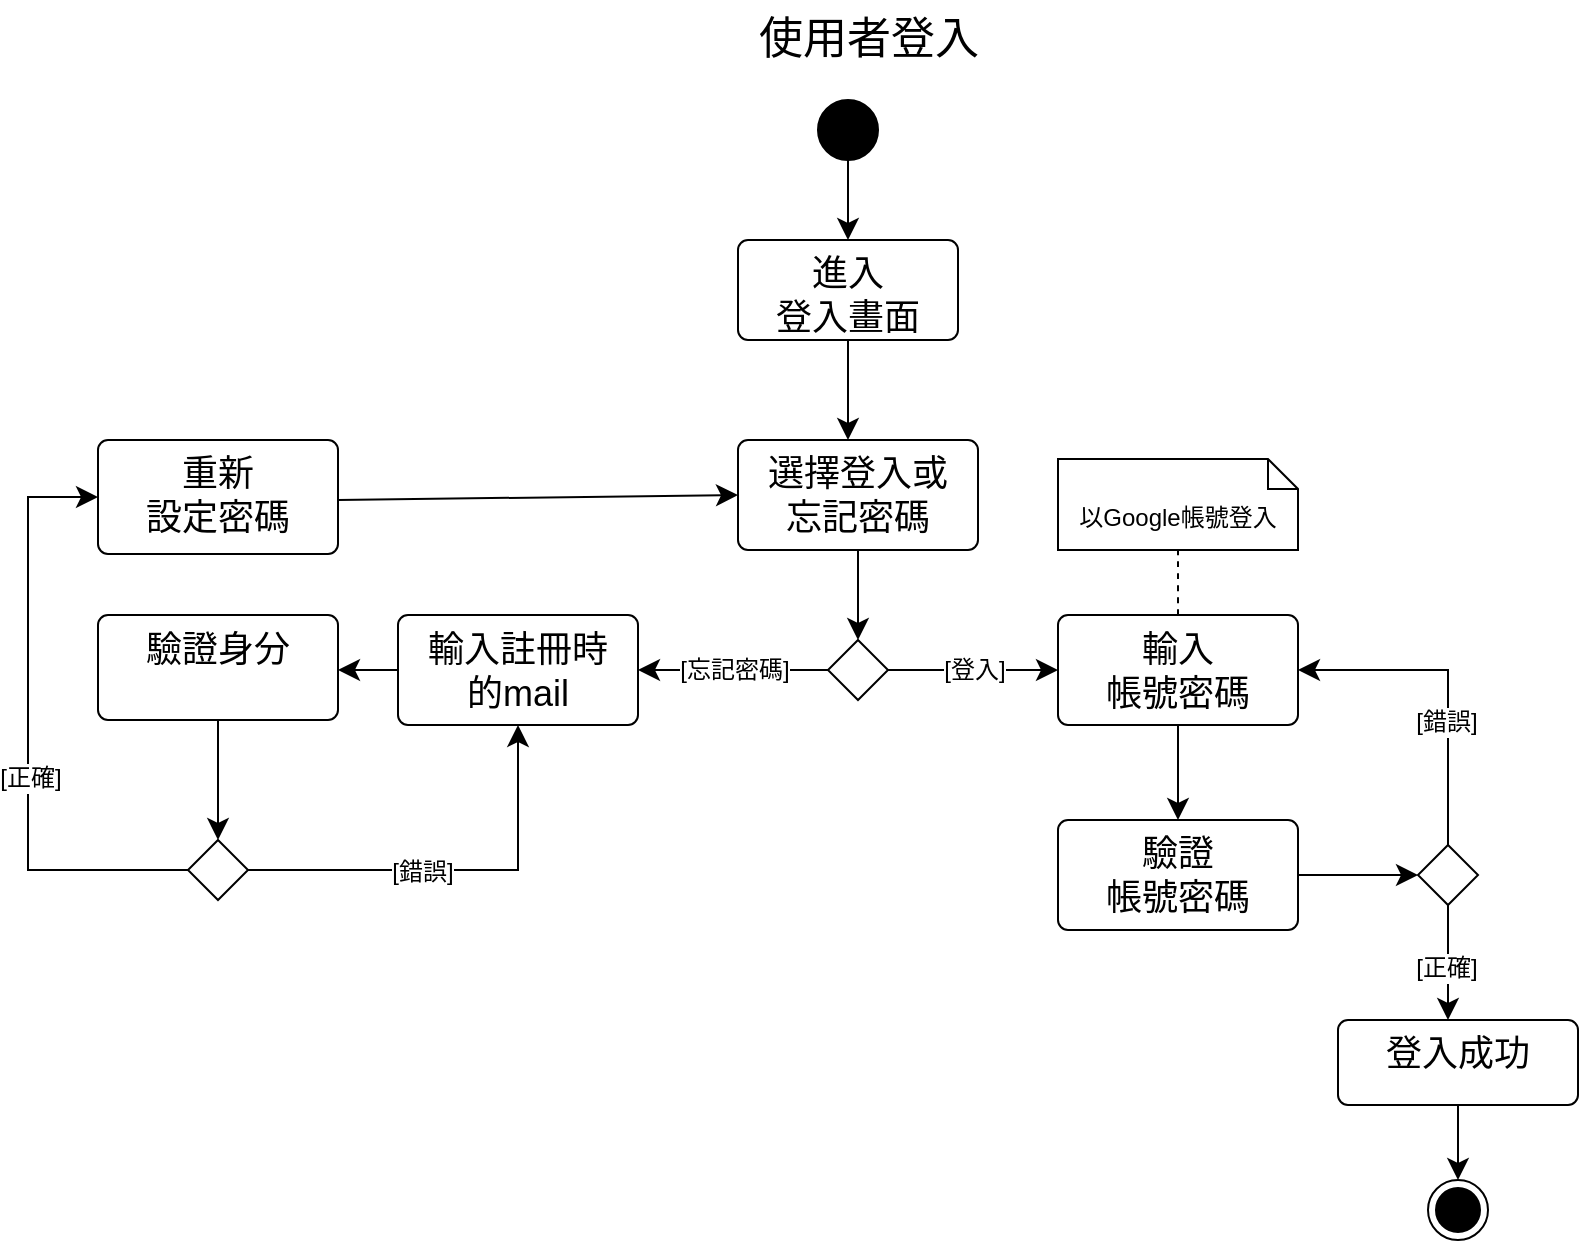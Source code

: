 <mxfile version="24.4.8" type="google" pages="4">
  <diagram name="使用者登入活動圖" id="e7e014a7-5840-1c2e-5031-d8a46d1fe8dd">
    <mxGraphModel grid="1" page="1" gridSize="10" guides="1" tooltips="1" connect="1" arrows="1" fold="1" pageScale="1" pageWidth="1169" pageHeight="826" background="none" math="0" shadow="0">
      <root>
        <mxCell id="0" />
        <mxCell id="1" parent="0" />
        <mxCell id="IUIXN9NgiWwrOQDLlHEh-55" value="" style="ellipse;fillColor=strokeColor;html=1;" vertex="1" parent="1">
          <mxGeometry x="490" y="200" width="30" height="30" as="geometry" />
        </mxCell>
        <mxCell id="IUIXN9NgiWwrOQDLlHEh-56" value="" style="endArrow=classic;html=1;rounded=0;fontSize=12;startSize=8;endSize=8;curved=1;exitX=0.5;exitY=1;exitDx=0;exitDy=0;" edge="1" parent="1" source="IUIXN9NgiWwrOQDLlHEh-55">
          <mxGeometry width="50" height="50" relative="1" as="geometry">
            <mxPoint x="530" y="590" as="sourcePoint" />
            <mxPoint x="505" y="270" as="targetPoint" />
          </mxGeometry>
        </mxCell>
        <mxCell id="IUIXN9NgiWwrOQDLlHEh-57" value="&lt;span style=&quot;font-size: 18px;&quot;&gt;進入&lt;/span&gt;&lt;div&gt;&lt;span style=&quot;font-size: 18px;&quot;&gt;登入畫面&lt;/span&gt;&lt;/div&gt;" style="html=1;align=center;verticalAlign=top;rounded=1;absoluteArcSize=1;arcSize=10;dashed=0;whiteSpace=wrap;" vertex="1" parent="1">
          <mxGeometry x="450" y="270" width="110" height="50" as="geometry" />
        </mxCell>
        <mxCell id="IUIXN9NgiWwrOQDLlHEh-59" value="" style="endArrow=classic;html=1;rounded=0;fontSize=12;startSize=8;endSize=8;curved=1;exitX=0.5;exitY=1;exitDx=0;exitDy=0;" edge="1" parent="1" source="IUIXN9NgiWwrOQDLlHEh-57">
          <mxGeometry width="50" height="50" relative="1" as="geometry">
            <mxPoint x="530" y="590" as="sourcePoint" />
            <mxPoint x="505" y="370" as="targetPoint" />
          </mxGeometry>
        </mxCell>
        <mxCell id="7dZftYyGOrt57Wp2iDv2-2" value="&lt;font style=&quot;font-size: 22px;&quot;&gt;使用者登入&lt;/font&gt;" style="text;html=1;align=center;verticalAlign=middle;resizable=0;points=[];autosize=1;strokeColor=none;fillColor=none;fontSize=16;" vertex="1" parent="1">
          <mxGeometry x="450" y="150" width="130" height="40" as="geometry" />
        </mxCell>
        <mxCell id="7dZftYyGOrt57Wp2iDv2-47" value="&lt;span style=&quot;font-size: 18px;&quot;&gt;選擇登入或&lt;/span&gt;&lt;div&gt;&lt;span style=&quot;font-size: 18px;&quot;&gt;忘記密碼&lt;/span&gt;&lt;/div&gt;" style="html=1;align=center;verticalAlign=top;rounded=1;absoluteArcSize=1;arcSize=10;dashed=0;whiteSpace=wrap;" vertex="1" parent="1">
          <mxGeometry x="450" y="370" width="120" height="55" as="geometry" />
        </mxCell>
        <mxCell id="7dZftYyGOrt57Wp2iDv2-48" value="" style="endArrow=classic;html=1;rounded=0;fontSize=12;startSize=8;endSize=8;curved=1;exitX=0.5;exitY=1;exitDx=0;exitDy=0;" edge="1" parent="1" source="7dZftYyGOrt57Wp2iDv2-47">
          <mxGeometry width="50" height="50" relative="1" as="geometry">
            <mxPoint x="740" y="475.58" as="sourcePoint" />
            <mxPoint x="510" y="470" as="targetPoint" />
          </mxGeometry>
        </mxCell>
        <mxCell id="7dZftYyGOrt57Wp2iDv2-49" value="" style="rhombus;" vertex="1" parent="1">
          <mxGeometry x="495" y="470" width="30" height="30" as="geometry" />
        </mxCell>
        <mxCell id="7dZftYyGOrt57Wp2iDv2-50" value="" style="endArrow=classic;html=1;rounded=0;fontSize=12;startSize=8;endSize=8;curved=1;exitX=0;exitY=0.5;exitDx=0;exitDy=0;entryX=1;entryY=0.5;entryDx=0;entryDy=0;" edge="1" parent="1" source="7dZftYyGOrt57Wp2iDv2-49" target="7dZftYyGOrt57Wp2iDv2-52">
          <mxGeometry relative="1" as="geometry">
            <mxPoint x="415" y="580" as="sourcePoint" />
            <mxPoint x="420" y="485" as="targetPoint" />
          </mxGeometry>
        </mxCell>
        <mxCell id="7dZftYyGOrt57Wp2iDv2-51" value="[忘記密碼]" style="edgeLabel;resizable=0;html=1;fontSize=12;;align=center;verticalAlign=middle;" connectable="0" vertex="1" parent="7dZftYyGOrt57Wp2iDv2-50">
          <mxGeometry relative="1" as="geometry" />
        </mxCell>
        <mxCell id="7dZftYyGOrt57Wp2iDv2-52" value="&lt;span style=&quot;font-size: 18px;&quot;&gt;輸入註冊時&lt;/span&gt;&lt;div&gt;&lt;span style=&quot;font-size: 18px;&quot;&gt;的mail&lt;/span&gt;&lt;/div&gt;" style="html=1;align=center;verticalAlign=top;rounded=1;absoluteArcSize=1;arcSize=10;dashed=0;whiteSpace=wrap;" vertex="1" parent="1">
          <mxGeometry x="280" y="457.5" width="120" height="55" as="geometry" />
        </mxCell>
        <mxCell id="7dZftYyGOrt57Wp2iDv2-53" value="" style="endArrow=classic;html=1;rounded=0;fontSize=12;startSize=8;endSize=8;curved=1;exitX=0;exitY=0.5;exitDx=0;exitDy=0;" edge="1" parent="1" source="7dZftYyGOrt57Wp2iDv2-52">
          <mxGeometry width="50" height="50" relative="1" as="geometry">
            <mxPoint x="290" y="590" as="sourcePoint" />
            <mxPoint x="250" y="485" as="targetPoint" />
          </mxGeometry>
        </mxCell>
        <mxCell id="7dZftYyGOrt57Wp2iDv2-54" value="&lt;span style=&quot;font-size: 18px;&quot;&gt;驗證身分&lt;/span&gt;" style="html=1;align=center;verticalAlign=top;rounded=1;absoluteArcSize=1;arcSize=10;dashed=0;whiteSpace=wrap;" vertex="1" parent="1">
          <mxGeometry x="130" y="457.5" width="120" height="52.5" as="geometry" />
        </mxCell>
        <mxCell id="7dZftYyGOrt57Wp2iDv2-55" value="" style="endArrow=classic;html=1;rounded=0;fontSize=12;startSize=8;endSize=8;curved=1;exitX=0.5;exitY=1;exitDx=0;exitDy=0;" edge="1" parent="1" source="7dZftYyGOrt57Wp2iDv2-54">
          <mxGeometry width="50" height="50" relative="1" as="geometry">
            <mxPoint x="240" y="750" as="sourcePoint" />
            <mxPoint x="190" y="570" as="targetPoint" />
          </mxGeometry>
        </mxCell>
        <mxCell id="7dZftYyGOrt57Wp2iDv2-57" value="" style="rhombus;" vertex="1" parent="1">
          <mxGeometry x="175" y="570" width="30" height="30" as="geometry" />
        </mxCell>
        <mxCell id="7dZftYyGOrt57Wp2iDv2-58" value="" style="edgeStyle=segmentEdgeStyle;endArrow=classic;html=1;curved=0;rounded=0;endSize=8;startSize=8;sourcePerimeterSpacing=0;targetPerimeterSpacing=0;fontSize=12;exitX=1;exitY=0.5;exitDx=0;exitDy=0;entryX=0.5;entryY=1;entryDx=0;entryDy=0;" edge="1" parent="1" source="7dZftYyGOrt57Wp2iDv2-57" target="7dZftYyGOrt57Wp2iDv2-52">
          <mxGeometry width="140" relative="1" as="geometry">
            <mxPoint x="745" y="260" as="sourcePoint" />
            <mxPoint x="805" y="500" as="targetPoint" />
            <Array as="points">
              <mxPoint x="340" y="585" />
            </Array>
          </mxGeometry>
        </mxCell>
        <mxCell id="7dZftYyGOrt57Wp2iDv2-59" value="[錯誤]" style="edgeLabel;html=1;align=center;verticalAlign=middle;resizable=0;points=[];fontSize=12;" connectable="0" vertex="1" parent="7dZftYyGOrt57Wp2iDv2-58">
          <mxGeometry x="-0.16" y="-1" relative="1" as="geometry">
            <mxPoint as="offset" />
          </mxGeometry>
        </mxCell>
        <mxCell id="7dZftYyGOrt57Wp2iDv2-62" value="&lt;span style=&quot;font-size: 18px;&quot;&gt;重新&lt;/span&gt;&lt;div&gt;&lt;span style=&quot;font-size: 18px;&quot;&gt;設定密碼&lt;/span&gt;&lt;/div&gt;" style="html=1;align=center;verticalAlign=top;rounded=1;absoluteArcSize=1;arcSize=10;dashed=0;whiteSpace=wrap;" vertex="1" parent="1">
          <mxGeometry x="130" y="370" width="120" height="57" as="geometry" />
        </mxCell>
        <mxCell id="lDroLdev7tO085EFxqB0-1" value="" style="edgeStyle=segmentEdgeStyle;endArrow=classic;html=1;curved=0;rounded=0;endSize=8;startSize=8;sourcePerimeterSpacing=0;targetPerimeterSpacing=0;fontSize=12;exitX=0;exitY=0.5;exitDx=0;exitDy=0;entryX=0;entryY=0.5;entryDx=0;entryDy=0;" edge="1" parent="1" source="7dZftYyGOrt57Wp2iDv2-57" target="7dZftYyGOrt57Wp2iDv2-62">
          <mxGeometry width="140" relative="1" as="geometry">
            <mxPoint x="-40" y="584.5" as="sourcePoint" />
            <mxPoint x="95" y="512.5" as="targetPoint" />
            <Array as="points">
              <mxPoint x="95" y="585" />
              <mxPoint x="95" y="399" />
            </Array>
          </mxGeometry>
        </mxCell>
        <mxCell id="lDroLdev7tO085EFxqB0-2" value="[正確]" style="edgeLabel;html=1;align=center;verticalAlign=middle;resizable=0;points=[];fontSize=12;" connectable="0" vertex="1" parent="lDroLdev7tO085EFxqB0-1">
          <mxGeometry x="-0.16" y="-1" relative="1" as="geometry">
            <mxPoint as="offset" />
          </mxGeometry>
        </mxCell>
        <mxCell id="lDroLdev7tO085EFxqB0-3" value="" style="endArrow=classic;html=1;rounded=0;fontSize=12;startSize=8;endSize=8;curved=1;entryX=0;entryY=0.5;entryDx=0;entryDy=0;" edge="1" parent="1" target="7dZftYyGOrt57Wp2iDv2-47">
          <mxGeometry width="50" height="50" relative="1" as="geometry">
            <mxPoint x="250" y="400" as="sourcePoint" />
            <mxPoint x="300" y="350" as="targetPoint" />
          </mxGeometry>
        </mxCell>
        <mxCell id="lDroLdev7tO085EFxqB0-4" value="" style="endArrow=classic;html=1;rounded=0;fontSize=12;startSize=8;endSize=8;curved=1;exitX=1;exitY=0.5;exitDx=0;exitDy=0;" edge="1" parent="1" source="7dZftYyGOrt57Wp2iDv2-49">
          <mxGeometry relative="1" as="geometry">
            <mxPoint x="685" y="540" as="sourcePoint" />
            <mxPoint x="610" y="485" as="targetPoint" />
          </mxGeometry>
        </mxCell>
        <mxCell id="lDroLdev7tO085EFxqB0-5" value="[登入]" style="edgeLabel;resizable=0;html=1;fontSize=12;;align=center;verticalAlign=middle;" connectable="0" vertex="1" parent="lDroLdev7tO085EFxqB0-4">
          <mxGeometry relative="1" as="geometry" />
        </mxCell>
        <mxCell id="lDroLdev7tO085EFxqB0-6" value="&lt;span style=&quot;font-size: 18px;&quot;&gt;輸入&lt;/span&gt;&lt;div&gt;&lt;span style=&quot;font-size: 18px;&quot;&gt;帳號密碼&lt;/span&gt;&lt;/div&gt;" style="html=1;align=center;verticalAlign=top;rounded=1;absoluteArcSize=1;arcSize=10;dashed=0;whiteSpace=wrap;" vertex="1" parent="1">
          <mxGeometry x="610" y="457.5" width="120" height="55" as="geometry" />
        </mxCell>
        <mxCell id="lDroLdev7tO085EFxqB0-7" value="" style="endArrow=classic;html=1;rounded=0;fontSize=12;startSize=8;endSize=8;curved=1;exitX=0.5;exitY=1;exitDx=0;exitDy=0;" edge="1" parent="1" source="lDroLdev7tO085EFxqB0-6">
          <mxGeometry width="50" height="50" relative="1" as="geometry">
            <mxPoint x="535" y="580" as="sourcePoint" />
            <mxPoint x="670" y="560" as="targetPoint" />
          </mxGeometry>
        </mxCell>
        <mxCell id="lDroLdev7tO085EFxqB0-8" value="&lt;span style=&quot;font-size: 18px;&quot;&gt;驗證&lt;/span&gt;&lt;div&gt;&lt;span style=&quot;font-size: 18px;&quot;&gt;帳號密碼&lt;/span&gt;&lt;/div&gt;" style="html=1;align=center;verticalAlign=top;rounded=1;absoluteArcSize=1;arcSize=10;dashed=0;whiteSpace=wrap;" vertex="1" parent="1">
          <mxGeometry x="610" y="560" width="120" height="55" as="geometry" />
        </mxCell>
        <mxCell id="lDroLdev7tO085EFxqB0-9" value="" style="endArrow=classic;html=1;rounded=0;fontSize=12;startSize=8;endSize=8;curved=1;exitX=1;exitY=0.5;exitDx=0;exitDy=0;entryX=0;entryY=0.5;entryDx=0;entryDy=0;" edge="1" parent="1" source="lDroLdev7tO085EFxqB0-8" target="lDroLdev7tO085EFxqB0-10">
          <mxGeometry width="50" height="50" relative="1" as="geometry">
            <mxPoint x="730" y="640" as="sourcePoint" />
            <mxPoint x="670" y="660" as="targetPoint" />
          </mxGeometry>
        </mxCell>
        <mxCell id="lDroLdev7tO085EFxqB0-10" value="" style="rhombus;" vertex="1" parent="1">
          <mxGeometry x="790" y="572.5" width="30" height="30" as="geometry" />
        </mxCell>
        <mxCell id="lDroLdev7tO085EFxqB0-11" value="" style="endArrow=classic;html=1;rounded=0;fontSize=12;startSize=8;endSize=8;curved=1;exitX=0.5;exitY=1;exitDx=0;exitDy=0;" edge="1" parent="1" source="lDroLdev7tO085EFxqB0-10">
          <mxGeometry width="50" height="50" relative="1" as="geometry">
            <mxPoint x="730" y="710" as="sourcePoint" />
            <mxPoint x="805" y="660" as="targetPoint" />
          </mxGeometry>
        </mxCell>
        <mxCell id="lDroLdev7tO085EFxqB0-12" value="[正確]" style="edgeLabel;html=1;align=center;verticalAlign=middle;resizable=0;points=[];fontSize=12;" connectable="0" vertex="1" parent="lDroLdev7tO085EFxqB0-11">
          <mxGeometry x="0.078" y="-1" relative="1" as="geometry">
            <mxPoint as="offset" />
          </mxGeometry>
        </mxCell>
        <mxCell id="lDroLdev7tO085EFxqB0-13" value="&lt;span style=&quot;font-size: 18px;&quot;&gt;登入成功&lt;/span&gt;" style="html=1;align=center;verticalAlign=top;rounded=1;absoluteArcSize=1;arcSize=10;dashed=0;whiteSpace=wrap;" vertex="1" parent="1">
          <mxGeometry x="750" y="660" width="120" height="42.5" as="geometry" />
        </mxCell>
        <mxCell id="lDroLdev7tO085EFxqB0-14" value="" style="endArrow=classic;html=1;rounded=0;fontSize=12;startSize=8;endSize=8;curved=1;exitX=0.5;exitY=1;exitDx=0;exitDy=0;" edge="1" parent="1" source="lDroLdev7tO085EFxqB0-13">
          <mxGeometry width="50" height="50" relative="1" as="geometry">
            <mxPoint x="690" y="680" as="sourcePoint" />
            <mxPoint x="810" y="740" as="targetPoint" />
          </mxGeometry>
        </mxCell>
        <mxCell id="lDroLdev7tO085EFxqB0-15" value="" style="ellipse;html=1;shape=endState;fillColor=strokeColor;" vertex="1" parent="1">
          <mxGeometry x="795" y="740" width="30" height="30" as="geometry" />
        </mxCell>
        <mxCell id="lDroLdev7tO085EFxqB0-19" value="" style="edgeStyle=segmentEdgeStyle;endArrow=classic;html=1;curved=0;rounded=0;endSize=8;startSize=8;sourcePerimeterSpacing=0;targetPerimeterSpacing=0;fontSize=12;exitX=0.5;exitY=0;exitDx=0;exitDy=0;entryX=1;entryY=0.5;entryDx=0;entryDy=0;" edge="1" parent="1" source="lDroLdev7tO085EFxqB0-10" target="lDroLdev7tO085EFxqB0-6">
          <mxGeometry width="140" relative="1" as="geometry">
            <mxPoint x="810" y="530" as="sourcePoint" />
            <mxPoint x="950" y="590" as="targetPoint" />
            <Array as="points">
              <mxPoint x="805" y="485" />
            </Array>
          </mxGeometry>
        </mxCell>
        <mxCell id="lDroLdev7tO085EFxqB0-20" value="[錯誤]" style="edgeLabel;html=1;align=center;verticalAlign=middle;resizable=0;points=[];fontSize=12;" connectable="0" vertex="1" parent="lDroLdev7tO085EFxqB0-19">
          <mxGeometry x="-0.245" y="1" relative="1" as="geometry">
            <mxPoint as="offset" />
          </mxGeometry>
        </mxCell>
        <mxCell id="7tyC4IZNjm4oJ5kgcfkj-1" value="&lt;div&gt;以Google帳號登入&lt;/div&gt;" style="shape=note2;boundedLbl=1;whiteSpace=wrap;html=1;size=15;verticalAlign=top;align=center;" vertex="1" parent="1">
          <mxGeometry x="610" y="379.5" width="120" height="45.5" as="geometry" />
        </mxCell>
        <mxCell id="7tyC4IZNjm4oJ5kgcfkj-2" value="" style="endArrow=none;dashed=1;html=1;rounded=0;fontSize=12;startSize=8;endSize=8;curved=1;entryX=0.5;entryY=1;entryDx=0;entryDy=0;entryPerimeter=0;" edge="1" parent="1" target="7tyC4IZNjm4oJ5kgcfkj-1">
          <mxGeometry width="50" height="50" relative="1" as="geometry">
            <mxPoint x="670" y="457.5" as="sourcePoint" />
            <mxPoint x="720" y="407.5" as="targetPoint" />
          </mxGeometry>
        </mxCell>
      </root>
    </mxGraphModel>
  </diagram>
  <diagram name="使用者註冊活動圖" id="xk3s4cjPioBTT8p6njSb">
    <mxGraphModel grid="1" page="1" gridSize="10" guides="1" tooltips="1" connect="1" arrows="1" fold="1" pageScale="1" pageWidth="1169" pageHeight="826" background="none" math="0" shadow="0">
      <root>
        <mxCell id="yRLAEtPfdezK3DC8_HjQ-0" />
        <mxCell id="yRLAEtPfdezK3DC8_HjQ-1" parent="yRLAEtPfdezK3DC8_HjQ-0" />
        <mxCell id="yRLAEtPfdezK3DC8_HjQ-2" value="" style="ellipse;fillColor=strokeColor;html=1;" vertex="1" parent="yRLAEtPfdezK3DC8_HjQ-1">
          <mxGeometry x="490" y="200" width="30" height="30" as="geometry" />
        </mxCell>
        <mxCell id="yRLAEtPfdezK3DC8_HjQ-3" value="" style="endArrow=classic;html=1;rounded=0;fontSize=12;startSize=8;endSize=8;curved=1;exitX=0.5;exitY=1;exitDx=0;exitDy=0;" edge="1" parent="yRLAEtPfdezK3DC8_HjQ-1" source="yRLAEtPfdezK3DC8_HjQ-2">
          <mxGeometry width="50" height="50" relative="1" as="geometry">
            <mxPoint x="530" y="590" as="sourcePoint" />
            <mxPoint x="505" y="270" as="targetPoint" />
          </mxGeometry>
        </mxCell>
        <mxCell id="yRLAEtPfdezK3DC8_HjQ-4" value="&lt;span style=&quot;font-size: 18px;&quot;&gt;進入&lt;/span&gt;&lt;div&gt;&lt;span style=&quot;font-size: 18px;&quot;&gt;註冊畫面&lt;/span&gt;&lt;/div&gt;" style="html=1;align=center;verticalAlign=top;rounded=1;absoluteArcSize=1;arcSize=10;dashed=0;whiteSpace=wrap;" vertex="1" parent="yRLAEtPfdezK3DC8_HjQ-1">
          <mxGeometry x="450" y="270" width="110" height="50" as="geometry" />
        </mxCell>
        <mxCell id="yRLAEtPfdezK3DC8_HjQ-5" value="" style="endArrow=classic;html=1;rounded=0;fontSize=12;startSize=8;endSize=8;curved=1;exitX=0.5;exitY=1;exitDx=0;exitDy=0;" edge="1" parent="yRLAEtPfdezK3DC8_HjQ-1" source="yRLAEtPfdezK3DC8_HjQ-4">
          <mxGeometry width="50" height="50" relative="1" as="geometry">
            <mxPoint x="530" y="590" as="sourcePoint" />
            <mxPoint x="505" y="370" as="targetPoint" />
          </mxGeometry>
        </mxCell>
        <mxCell id="yRLAEtPfdezK3DC8_HjQ-8" value="&lt;span style=&quot;font-size: 18px;&quot;&gt;輸入&lt;/span&gt;&lt;div&gt;&lt;span style=&quot;font-size: 18px;&quot;&gt;會員資料&lt;/span&gt;&lt;/div&gt;" style="html=1;align=center;verticalAlign=top;rounded=1;absoluteArcSize=1;arcSize=10;dashed=0;whiteSpace=wrap;" vertex="1" parent="yRLAEtPfdezK3DC8_HjQ-1">
          <mxGeometry x="450" y="370" width="110" height="55" as="geometry" />
        </mxCell>
        <mxCell id="yRLAEtPfdezK3DC8_HjQ-12" value="&lt;font style=&quot;font-size: 22px;&quot;&gt;使用者註冊&lt;/font&gt;" style="text;html=1;align=center;verticalAlign=middle;resizable=0;points=[];autosize=1;strokeColor=none;fillColor=none;fontSize=16;" vertex="1" parent="yRLAEtPfdezK3DC8_HjQ-1">
          <mxGeometry x="450" y="150" width="130" height="40" as="geometry" />
        </mxCell>
        <mxCell id="yRLAEtPfdezK3DC8_HjQ-13" value="" style="endArrow=none;dashed=1;html=1;dashPattern=1 3;strokeWidth=2;rounded=0;fontSize=12;startSize=8;endSize=8;curved=1;entryX=1;entryY=0.5;entryDx=0;entryDy=0;exitX=0;exitY=0.5;exitDx=0;exitDy=0;exitPerimeter=0;" edge="1" parent="yRLAEtPfdezK3DC8_HjQ-1" source="yRLAEtPfdezK3DC8_HjQ-14" target="yRLAEtPfdezK3DC8_HjQ-8">
          <mxGeometry width="50" height="50" relative="1" as="geometry">
            <mxPoint x="570" y="540" as="sourcePoint" />
            <mxPoint x="570" y="490" as="targetPoint" />
          </mxGeometry>
        </mxCell>
        <mxCell id="yRLAEtPfdezK3DC8_HjQ-14" value="&lt;div&gt;使用者名稱&lt;/div&gt;信箱(帳號)&lt;div&gt;密碼&lt;/div&gt;" style="shape=note2;boundedLbl=1;whiteSpace=wrap;html=1;size=18;verticalAlign=top;align=center;" vertex="1" parent="yRLAEtPfdezK3DC8_HjQ-1">
          <mxGeometry x="640" y="357.5" width="120" height="80" as="geometry" />
        </mxCell>
        <mxCell id="yRLAEtPfdezK3DC8_HjQ-15" value="" style="endArrow=classic;html=1;rounded=0;fontSize=12;startSize=8;endSize=8;curved=1;exitX=0.5;exitY=1;exitDx=0;exitDy=0;entryX=0.5;entryY=0;entryDx=0;entryDy=0;" edge="1" parent="yRLAEtPfdezK3DC8_HjQ-1" source="yRLAEtPfdezK3DC8_HjQ-8" target="yRLAEtPfdezK3DC8_HjQ-16">
          <mxGeometry width="50" height="50" relative="1" as="geometry">
            <mxPoint x="370" y="570" as="sourcePoint" />
            <mxPoint x="335" y="550" as="targetPoint" />
          </mxGeometry>
        </mxCell>
        <mxCell id="yRLAEtPfdezK3DC8_HjQ-16" value="&lt;span style=&quot;font-size: 18px;&quot;&gt;驗證會員資料&lt;/span&gt;" style="html=1;align=center;verticalAlign=top;rounded=1;absoluteArcSize=1;arcSize=10;dashed=0;whiteSpace=wrap;" vertex="1" parent="yRLAEtPfdezK3DC8_HjQ-1">
          <mxGeometry x="450" y="500" width="110" height="40" as="geometry" />
        </mxCell>
        <mxCell id="yRLAEtPfdezK3DC8_HjQ-17" value="" style="endArrow=classic;html=1;rounded=0;fontSize=12;startSize=8;endSize=8;curved=1;exitX=0.5;exitY=1;exitDx=0;exitDy=0;entryX=0.5;entryY=0;entryDx=0;entryDy=0;" edge="1" parent="yRLAEtPfdezK3DC8_HjQ-1" source="yRLAEtPfdezK3DC8_HjQ-16" target="yRLAEtPfdezK3DC8_HjQ-18">
          <mxGeometry width="50" height="50" relative="1" as="geometry">
            <mxPoint x="370" y="670" as="sourcePoint" />
            <mxPoint x="335" y="630" as="targetPoint" />
          </mxGeometry>
        </mxCell>
        <mxCell id="yRLAEtPfdezK3DC8_HjQ-18" value="" style="rhombus;" vertex="1" parent="yRLAEtPfdezK3DC8_HjQ-1">
          <mxGeometry x="490" y="580" width="30" height="30" as="geometry" />
        </mxCell>
        <mxCell id="yRLAEtPfdezK3DC8_HjQ-21" value="" style="endArrow=classic;html=1;rounded=0;fontSize=12;startSize=8;endSize=8;curved=1;exitX=0.5;exitY=1;exitDx=0;exitDy=0;entryX=0.5;entryY=0;entryDx=0;entryDy=0;" edge="1" parent="yRLAEtPfdezK3DC8_HjQ-1" source="yRLAEtPfdezK3DC8_HjQ-18" target="yRLAEtPfdezK3DC8_HjQ-25">
          <mxGeometry relative="1" as="geometry">
            <mxPoint x="340" y="690" as="sourcePoint" />
            <mxPoint x="335" y="720" as="targetPoint" />
          </mxGeometry>
        </mxCell>
        <mxCell id="yRLAEtPfdezK3DC8_HjQ-22" value="[正確]" style="edgeLabel;resizable=0;html=1;fontSize=12;;align=center;verticalAlign=middle;" connectable="0" vertex="1" parent="yRLAEtPfdezK3DC8_HjQ-21">
          <mxGeometry relative="1" as="geometry" />
        </mxCell>
        <mxCell id="yRLAEtPfdezK3DC8_HjQ-23" value="" style="edgeStyle=segmentEdgeStyle;endArrow=classic;html=1;curved=0;rounded=0;endSize=8;startSize=8;sourcePerimeterSpacing=0;targetPerimeterSpacing=0;fontSize=12;exitX=0;exitY=0.5;exitDx=0;exitDy=0;" edge="1" parent="yRLAEtPfdezK3DC8_HjQ-1" source="yRLAEtPfdezK3DC8_HjQ-18">
          <mxGeometry width="140" relative="1" as="geometry">
            <mxPoint x="460" y="574.5" as="sourcePoint" />
            <mxPoint x="450" y="400" as="targetPoint" />
            <Array as="points">
              <mxPoint x="330" y="595" />
              <mxPoint x="330" y="400" />
              <mxPoint x="450" y="400" />
            </Array>
          </mxGeometry>
        </mxCell>
        <mxCell id="yRLAEtPfdezK3DC8_HjQ-24" value="[錯誤]" style="edgeLabel;html=1;align=center;verticalAlign=middle;resizable=0;points=[];fontSize=12;" vertex="1" connectable="0" parent="yRLAEtPfdezK3DC8_HjQ-23">
          <mxGeometry x="-0.682" y="1" relative="1" as="geometry">
            <mxPoint as="offset" />
          </mxGeometry>
        </mxCell>
        <mxCell id="yRLAEtPfdezK3DC8_HjQ-25" value="&lt;span style=&quot;font-size: 18px;&quot;&gt;註冊成功&lt;/span&gt;" style="html=1;align=center;verticalAlign=top;rounded=1;absoluteArcSize=1;arcSize=10;dashed=0;whiteSpace=wrap;" vertex="1" parent="yRLAEtPfdezK3DC8_HjQ-1">
          <mxGeometry x="450" y="690" width="110" height="40" as="geometry" />
        </mxCell>
        <mxCell id="RFe_h0FO9p7eM0ZmH73--0" value="" style="endArrow=classic;html=1;rounded=0;fontSize=12;startSize=8;endSize=8;curved=1;" edge="1" parent="yRLAEtPfdezK3DC8_HjQ-1">
          <mxGeometry width="50" height="50" relative="1" as="geometry">
            <mxPoint x="560" y="710" as="sourcePoint" />
            <mxPoint x="610" y="710" as="targetPoint" />
          </mxGeometry>
        </mxCell>
        <mxCell id="RFe_h0FO9p7eM0ZmH73--1" value="&lt;span style=&quot;font-size: 18px;&quot;&gt;進入登入畫面&lt;/span&gt;" style="html=1;align=center;verticalAlign=top;rounded=1;absoluteArcSize=1;arcSize=10;dashed=0;whiteSpace=wrap;" vertex="1" parent="yRLAEtPfdezK3DC8_HjQ-1">
          <mxGeometry x="610" y="690" width="120" height="40" as="geometry" />
        </mxCell>
        <mxCell id="RFe_h0FO9p7eM0ZmH73--2" value="" style="endArrow=classic;html=1;rounded=0;fontSize=12;startSize=8;endSize=8;curved=1;" edge="1" parent="yRLAEtPfdezK3DC8_HjQ-1">
          <mxGeometry width="50" height="50" relative="1" as="geometry">
            <mxPoint x="730" y="710" as="sourcePoint" />
            <mxPoint x="780" y="710" as="targetPoint" />
          </mxGeometry>
        </mxCell>
        <mxCell id="RFe_h0FO9p7eM0ZmH73--3" value="" style="ellipse;html=1;shape=endState;fillColor=strokeColor;" vertex="1" parent="yRLAEtPfdezK3DC8_HjQ-1">
          <mxGeometry x="780" y="695" width="30" height="30" as="geometry" />
        </mxCell>
      </root>
    </mxGraphModel>
  </diagram>
  <diagram name="會員資料管理活動圖(舊)" id="3ExUm-BnUb8cGhraD7Pe">
    <mxGraphModel grid="1" page="1" gridSize="10" guides="1" tooltips="1" connect="1" arrows="1" fold="1" pageScale="1" pageWidth="1169" pageHeight="826" background="none" math="0" shadow="0">
      <root>
        <mxCell id="rX8pZbIenOY1R3h1Qlhb-0" />
        <mxCell id="rX8pZbIenOY1R3h1Qlhb-1" parent="rX8pZbIenOY1R3h1Qlhb-0" />
        <mxCell id="rX8pZbIenOY1R3h1Qlhb-2" value="" style="ellipse;fillColor=strokeColor;html=1;" vertex="1" parent="rX8pZbIenOY1R3h1Qlhb-1">
          <mxGeometry x="490" y="200" width="30" height="30" as="geometry" />
        </mxCell>
        <mxCell id="rX8pZbIenOY1R3h1Qlhb-3" value="" style="endArrow=classic;html=1;rounded=0;fontSize=12;startSize=8;endSize=8;curved=1;exitX=0.5;exitY=1;exitDx=0;exitDy=0;" edge="1" parent="rX8pZbIenOY1R3h1Qlhb-1" source="rX8pZbIenOY1R3h1Qlhb-2">
          <mxGeometry width="50" height="50" relative="1" as="geometry">
            <mxPoint x="530" y="590" as="sourcePoint" />
            <mxPoint x="505" y="270" as="targetPoint" />
          </mxGeometry>
        </mxCell>
        <mxCell id="rX8pZbIenOY1R3h1Qlhb-4" value="&lt;span style=&quot;font-size: 18px;&quot;&gt;進入&lt;/span&gt;&lt;div&gt;&lt;span style=&quot;font-size: 18px;&quot;&gt;會員專區畫面&lt;/span&gt;&lt;/div&gt;" style="html=1;align=center;verticalAlign=top;rounded=1;absoluteArcSize=1;arcSize=10;dashed=0;whiteSpace=wrap;" vertex="1" parent="rX8pZbIenOY1R3h1Qlhb-1">
          <mxGeometry x="440" y="270" width="130" height="50" as="geometry" />
        </mxCell>
        <mxCell id="rX8pZbIenOY1R3h1Qlhb-5" value="" style="endArrow=classic;html=1;rounded=0;fontSize=12;startSize=8;endSize=8;curved=1;exitX=0.5;exitY=1;exitDx=0;exitDy=0;" edge="1" parent="rX8pZbIenOY1R3h1Qlhb-1" source="rX8pZbIenOY1R3h1Qlhb-4">
          <mxGeometry width="50" height="50" relative="1" as="geometry">
            <mxPoint x="530" y="590" as="sourcePoint" />
            <mxPoint x="505" y="370" as="targetPoint" />
          </mxGeometry>
        </mxCell>
        <mxCell id="rX8pZbIenOY1R3h1Qlhb-6" value="&lt;span style=&quot;font-size: 18px;&quot;&gt;選擇&lt;/span&gt;&lt;div&gt;&lt;span style=&quot;font-size: 18px;&quot;&gt;會員資料&lt;/span&gt;&lt;/div&gt;" style="html=1;align=center;verticalAlign=top;rounded=1;absoluteArcSize=1;arcSize=10;dashed=0;whiteSpace=wrap;" vertex="1" parent="rX8pZbIenOY1R3h1Qlhb-1">
          <mxGeometry x="450" y="370" width="110" height="55" as="geometry" />
        </mxCell>
        <mxCell id="rX8pZbIenOY1R3h1Qlhb-7" value="&lt;font style=&quot;font-size: 22px;&quot;&gt;會員資料管理活動圖&lt;/font&gt;" style="text;html=1;align=center;verticalAlign=middle;resizable=0;points=[];autosize=1;strokeColor=none;fillColor=none;fontSize=16;" vertex="1" parent="rX8pZbIenOY1R3h1Qlhb-1">
          <mxGeometry x="405" y="150" width="220" height="40" as="geometry" />
        </mxCell>
        <mxCell id="rX8pZbIenOY1R3h1Qlhb-10" value="" style="endArrow=classic;html=1;rounded=0;fontSize=12;startSize=8;endSize=8;curved=1;exitX=0.5;exitY=1;exitDx=0;exitDy=0;" edge="1" parent="rX8pZbIenOY1R3h1Qlhb-1" source="rX8pZbIenOY1R3h1Qlhb-6">
          <mxGeometry width="50" height="50" relative="1" as="geometry">
            <mxPoint x="370" y="570" as="sourcePoint" />
            <mxPoint x="505" y="480" as="targetPoint" />
          </mxGeometry>
        </mxCell>
        <mxCell id="rX8pZbIenOY1R3h1Qlhb-11" value="&lt;span style=&quot;font-size: 18px;&quot;&gt;選擇偏好設定或資料修改&lt;/span&gt;" style="html=1;align=center;verticalAlign=top;rounded=1;absoluteArcSize=1;arcSize=10;dashed=0;whiteSpace=wrap;" vertex="1" parent="rX8pZbIenOY1R3h1Qlhb-1">
          <mxGeometry x="450" y="480" width="110" height="50" as="geometry" />
        </mxCell>
        <mxCell id="rX8pZbIenOY1R3h1Qlhb-12" value="" style="endArrow=classic;html=1;rounded=0;fontSize=12;startSize=8;endSize=8;curved=1;exitX=0.5;exitY=1;exitDx=0;exitDy=0;entryX=0.5;entryY=0;entryDx=0;entryDy=0;" edge="1" parent="rX8pZbIenOY1R3h1Qlhb-1" source="rX8pZbIenOY1R3h1Qlhb-11" target="rX8pZbIenOY1R3h1Qlhb-13">
          <mxGeometry width="50" height="50" relative="1" as="geometry">
            <mxPoint x="370" y="670" as="sourcePoint" />
            <mxPoint x="335" y="630" as="targetPoint" />
          </mxGeometry>
        </mxCell>
        <mxCell id="rX8pZbIenOY1R3h1Qlhb-13" value="" style="rhombus;" vertex="1" parent="rX8pZbIenOY1R3h1Qlhb-1">
          <mxGeometry x="490" y="580" width="30" height="30" as="geometry" />
        </mxCell>
        <mxCell id="rX8pZbIenOY1R3h1Qlhb-14" value="" style="endArrow=classic;html=1;rounded=0;fontSize=12;startSize=8;endSize=8;curved=1;exitX=1;exitY=0.5;exitDx=0;exitDy=0;entryX=0.002;entryY=0.5;entryDx=0;entryDy=0;entryPerimeter=0;" edge="1" parent="rX8pZbIenOY1R3h1Qlhb-1" source="rX8pZbIenOY1R3h1Qlhb-13" target="rX8pZbIenOY1R3h1Qlhb-18">
          <mxGeometry relative="1" as="geometry">
            <mxPoint x="340" y="690" as="sourcePoint" />
            <mxPoint x="335" y="720" as="targetPoint" />
          </mxGeometry>
        </mxCell>
        <mxCell id="rX8pZbIenOY1R3h1Qlhb-15" value="[資料修改]" style="edgeLabel;resizable=0;html=1;fontSize=12;;align=center;verticalAlign=middle;" connectable="0" vertex="1" parent="rX8pZbIenOY1R3h1Qlhb-14">
          <mxGeometry relative="1" as="geometry" />
        </mxCell>
        <mxCell id="rX8pZbIenOY1R3h1Qlhb-18" value="&lt;span style=&quot;font-size: 18px;&quot;&gt;輸入修改&lt;/span&gt;&lt;div&gt;&lt;span style=&quot;font-size: 18px;&quot;&gt;會員資料&lt;/span&gt;&lt;/div&gt;" style="html=1;align=center;verticalAlign=top;rounded=1;absoluteArcSize=1;arcSize=10;dashed=0;whiteSpace=wrap;" vertex="1" parent="rX8pZbIenOY1R3h1Qlhb-1">
          <mxGeometry x="625" y="567.5" width="110" height="55" as="geometry" />
        </mxCell>
        <mxCell id="rX8pZbIenOY1R3h1Qlhb-19" value="" style="endArrow=classic;html=1;rounded=0;fontSize=12;startSize=8;endSize=8;curved=1;exitX=0;exitY=0.5;exitDx=0;exitDy=0;entryX=1;entryY=0.5;entryDx=0;entryDy=0;" edge="1" parent="rX8pZbIenOY1R3h1Qlhb-1" source="rX8pZbIenOY1R3h1Qlhb-13" target="rj2oplYF1u2NoR8VHbZl-3">
          <mxGeometry width="50" height="50" relative="1" as="geometry">
            <mxPoint x="390" y="630" as="sourcePoint" />
            <mxPoint x="420" y="595" as="targetPoint" />
          </mxGeometry>
        </mxCell>
        <mxCell id="rj2oplYF1u2NoR8VHbZl-0" value="[偏好設定]" style="edgeLabel;html=1;align=center;verticalAlign=middle;resizable=0;points=[];fontSize=12;" connectable="0" vertex="1" parent="rX8pZbIenOY1R3h1Qlhb-19">
          <mxGeometry x="0.033" y="1" relative="1" as="geometry">
            <mxPoint as="offset" />
          </mxGeometry>
        </mxCell>
        <mxCell id="rX8pZbIenOY1R3h1Qlhb-20" value="&lt;span style=&quot;font-size: 18px;&quot;&gt;儲存修改&lt;/span&gt;&lt;div&gt;&lt;span style=&quot;font-size: 18px;&quot;&gt;會員資料&lt;/span&gt;&lt;/div&gt;" style="html=1;align=center;verticalAlign=top;rounded=1;absoluteArcSize=1;arcSize=10;dashed=0;whiteSpace=wrap;" vertex="1" parent="rX8pZbIenOY1R3h1Qlhb-1">
          <mxGeometry x="785" y="567.5" width="120" height="55" as="geometry" />
        </mxCell>
        <mxCell id="rX8pZbIenOY1R3h1Qlhb-21" value="" style="endArrow=classic;html=1;rounded=0;fontSize=12;startSize=8;endSize=8;curved=1;" edge="1" parent="rX8pZbIenOY1R3h1Qlhb-1">
          <mxGeometry width="50" height="50" relative="1" as="geometry">
            <mxPoint x="735" y="594.41" as="sourcePoint" />
            <mxPoint x="785" y="594.41" as="targetPoint" />
          </mxGeometry>
        </mxCell>
        <mxCell id="rX8pZbIenOY1R3h1Qlhb-22" value="" style="ellipse;html=1;shape=endState;fillColor=strokeColor;" vertex="1" parent="rX8pZbIenOY1R3h1Qlhb-1">
          <mxGeometry x="830" y="690" width="30" height="30" as="geometry" />
        </mxCell>
        <mxCell id="rj2oplYF1u2NoR8VHbZl-3" value="&lt;span style=&quot;font-size: 18px;&quot;&gt;修改&lt;/span&gt;&lt;br&gt;&lt;div&gt;&lt;span style=&quot;font-size: 18px;&quot;&gt;偏好設定&lt;/span&gt;&lt;/div&gt;" style="html=1;align=center;verticalAlign=top;rounded=1;absoluteArcSize=1;arcSize=10;dashed=0;whiteSpace=wrap;" vertex="1" parent="rX8pZbIenOY1R3h1Qlhb-1">
          <mxGeometry x="300" y="567.5" width="110" height="55" as="geometry" />
        </mxCell>
        <mxCell id="dKJUZ6QDWuC0KShFE0LQ-0" value="" style="endArrow=classic;html=1;rounded=0;fontSize=12;startSize=8;endSize=8;curved=1;exitX=0.5;exitY=1;exitDx=0;exitDy=0;entryX=0.5;entryY=0;entryDx=0;entryDy=0;" edge="1" parent="rX8pZbIenOY1R3h1Qlhb-1" target="dKJUZ6QDWuC0KShFE0LQ-1">
          <mxGeometry width="50" height="50" relative="1" as="geometry">
            <mxPoint x="355.0" y="711.25" as="sourcePoint" />
            <mxPoint x="365" y="758.75" as="targetPoint" />
          </mxGeometry>
        </mxCell>
        <mxCell id="dKJUZ6QDWuC0KShFE0LQ-1" value="" style="ellipse;html=1;shape=endState;fillColor=strokeColor;" vertex="1" parent="rX8pZbIenOY1R3h1Qlhb-1">
          <mxGeometry x="340" y="758.75" width="30" height="30" as="geometry" />
        </mxCell>
        <mxCell id="xNsa5wLNgQQ8Uc7eJUez-0" value="" style="endArrow=classic;html=1;rounded=0;fontSize=12;startSize=8;endSize=8;curved=1;exitX=0.5;exitY=1;exitDx=0;exitDy=0;" edge="1" parent="rX8pZbIenOY1R3h1Qlhb-1" source="rX8pZbIenOY1R3h1Qlhb-20">
          <mxGeometry width="50" height="50" relative="1" as="geometry">
            <mxPoint x="845" y="540" as="sourcePoint" />
            <mxPoint x="845" y="690" as="targetPoint" />
          </mxGeometry>
        </mxCell>
        <mxCell id="je0x6tEb1LZamGHhObSp-0" value="" style="endArrow=classic;html=1;rounded=0;fontSize=12;startSize=8;endSize=8;curved=1;exitX=0.5;exitY=1;exitDx=0;exitDy=0;" edge="1" parent="rX8pZbIenOY1R3h1Qlhb-1" source="rj2oplYF1u2NoR8VHbZl-3">
          <mxGeometry width="50" height="50" relative="1" as="geometry">
            <mxPoint x="310" y="710" as="sourcePoint" />
            <mxPoint x="355" y="660" as="targetPoint" />
          </mxGeometry>
        </mxCell>
        <mxCell id="je0x6tEb1LZamGHhObSp-1" value="&lt;span style=&quot;font-size: 18px;&quot;&gt;儲存&lt;/span&gt;&lt;br&gt;&lt;div&gt;&lt;span style=&quot;font-size: 18px;&quot;&gt;偏好設定&lt;/span&gt;&lt;/div&gt;" style="html=1;align=center;verticalAlign=top;rounded=1;absoluteArcSize=1;arcSize=10;dashed=0;whiteSpace=wrap;" vertex="1" parent="rX8pZbIenOY1R3h1Qlhb-1">
          <mxGeometry x="300" y="660" width="110" height="55" as="geometry" />
        </mxCell>
      </root>
    </mxGraphModel>
  </diagram>
  <diagram name="會員資料管理活動圖(新)" id="vpuhu2v3uK7wxc5PGXiK">
    <mxGraphModel grid="1" page="1" gridSize="10" guides="1" tooltips="1" connect="1" arrows="1" fold="1" pageScale="1" pageWidth="1169" pageHeight="826" background="none" math="0" shadow="0">
      <root>
        <mxCell id="TLdfgpJI8PAug8Pvfu6M-0" />
        <mxCell id="TLdfgpJI8PAug8Pvfu6M-1" parent="TLdfgpJI8PAug8Pvfu6M-0" />
        <mxCell id="ZNoXeUJ4BuYTAEHcbh8J-0" style="edgeStyle=orthogonalEdgeStyle;rounded=0;orthogonalLoop=1;jettySize=auto;html=1;entryX=0.5;entryY=0;entryDx=0;entryDy=0;" edge="1" parent="TLdfgpJI8PAug8Pvfu6M-1" source="ZNoXeUJ4BuYTAEHcbh8J-1" target="ZNoXeUJ4BuYTAEHcbh8J-16">
          <mxGeometry relative="1" as="geometry" />
        </mxCell>
        <mxCell id="ZNoXeUJ4BuYTAEHcbh8J-1" value="進入會員專區頁面" style="rounded=1;whiteSpace=wrap;html=1;" vertex="1" parent="TLdfgpJI8PAug8Pvfu6M-1">
          <mxGeometry x="-3152" y="119.5" width="120" height="31" as="geometry" />
        </mxCell>
        <mxCell id="ZNoXeUJ4BuYTAEHcbh8J-2" style="edgeStyle=orthogonalEdgeStyle;rounded=0;orthogonalLoop=1;jettySize=auto;html=1;exitX=0.5;exitY=1;exitDx=0;exitDy=0;" edge="1" parent="TLdfgpJI8PAug8Pvfu6M-1" source="ZNoXeUJ4BuYTAEHcbh8J-3" target="ZNoXeUJ4BuYTAEHcbh8J-1">
          <mxGeometry relative="1" as="geometry" />
        </mxCell>
        <mxCell id="ZNoXeUJ4BuYTAEHcbh8J-3" value="" style="ellipse;whiteSpace=wrap;html=1;aspect=fixed;fillColor=#000000;" vertex="1" parent="TLdfgpJI8PAug8Pvfu6M-1">
          <mxGeometry x="-3102" y="80" width="20" height="20" as="geometry" />
        </mxCell>
        <mxCell id="ZNoXeUJ4BuYTAEHcbh8J-4" value="" style="ellipse;html=1;shape=endState;fillColor=#000000;strokeColor=#000000;" vertex="1" parent="TLdfgpJI8PAug8Pvfu6M-1">
          <mxGeometry x="-3032" y="618.5" width="30" height="30" as="geometry" />
        </mxCell>
        <mxCell id="ZNoXeUJ4BuYTAEHcbh8J-5" value="輸入會員資料" style="rounded=1;whiteSpace=wrap;html=1;" vertex="1" parent="TLdfgpJI8PAug8Pvfu6M-1">
          <mxGeometry x="-3152" y="240" width="120" height="31" as="geometry" />
        </mxCell>
        <mxCell id="ZNoXeUJ4BuYTAEHcbh8J-6" style="edgeStyle=orthogonalEdgeStyle;rounded=0;orthogonalLoop=1;jettySize=auto;html=1;entryX=0.5;entryY=0;entryDx=0;entryDy=0;exitX=0.5;exitY=1;exitDx=0;exitDy=0;" edge="1" parent="TLdfgpJI8PAug8Pvfu6M-1" target="ZNoXeUJ4BuYTAEHcbh8J-18">
          <mxGeometry relative="1" as="geometry">
            <mxPoint x="-2827" y="374.5" as="sourcePoint" />
            <mxPoint x="-3014" y="558.5" as="targetPoint" />
            <Array as="points">
              <mxPoint x="-2827" y="510" />
              <mxPoint x="-3017" y="510" />
              <mxPoint x="-3017" y="560" />
              <mxPoint x="-3017" y="560" />
            </Array>
          </mxGeometry>
        </mxCell>
        <mxCell id="ZNoXeUJ4BuYTAEHcbh8J-7" value="" style="edgeStyle=orthogonalEdgeStyle;rounded=0;orthogonalLoop=1;jettySize=auto;html=1;" edge="1" parent="TLdfgpJI8PAug8Pvfu6M-1">
          <mxGeometry relative="1" as="geometry">
            <mxPoint x="-3092" y="271" as="sourcePoint" />
            <mxPoint x="-3092" y="300" as="targetPoint" />
          </mxGeometry>
        </mxCell>
        <mxCell id="ZNoXeUJ4BuYTAEHcbh8J-8" style="edgeStyle=orthogonalEdgeStyle;rounded=0;orthogonalLoop=1;jettySize=auto;html=1;entryX=0.5;entryY=0;entryDx=0;entryDy=0;exitX=0;exitY=0.5;exitDx=0;exitDy=0;" edge="1" parent="TLdfgpJI8PAug8Pvfu6M-1" source="ZNoXeUJ4BuYTAEHcbh8J-12" target="ZNoXeUJ4BuYTAEHcbh8J-14">
          <mxGeometry relative="1" as="geometry">
            <mxPoint x="-3092" y="361.0" as="targetPoint" />
          </mxGeometry>
        </mxCell>
        <mxCell id="ZNoXeUJ4BuYTAEHcbh8J-9" value="選擇偏好設定" style="edgeLabel;html=1;align=center;verticalAlign=middle;resizable=0;points=[];" connectable="0" vertex="1" parent="ZNoXeUJ4BuYTAEHcbh8J-8">
          <mxGeometry x="-0.393" y="1" relative="1" as="geometry">
            <mxPoint x="-29" y="16" as="offset" />
          </mxGeometry>
        </mxCell>
        <mxCell id="ZNoXeUJ4BuYTAEHcbh8J-10" style="edgeStyle=orthogonalEdgeStyle;rounded=0;orthogonalLoop=1;jettySize=auto;html=1;entryX=0.5;entryY=0;entryDx=0;entryDy=0;" edge="1" parent="TLdfgpJI8PAug8Pvfu6M-1" source="ZNoXeUJ4BuYTAEHcbh8J-12">
          <mxGeometry relative="1" as="geometry">
            <Array as="points">
              <mxPoint x="-3020" y="309" />
            </Array>
            <mxPoint x="-3020" y="350" as="targetPoint" />
          </mxGeometry>
        </mxCell>
        <mxCell id="ZNoXeUJ4BuYTAEHcbh8J-11" value="選擇資料修改" style="edgeLabel;html=1;align=center;verticalAlign=middle;resizable=0;points=[];" connectable="0" vertex="1" parent="ZNoXeUJ4BuYTAEHcbh8J-10">
          <mxGeometry x="0.593" y="-1" relative="1" as="geometry">
            <mxPoint x="1" y="-3" as="offset" />
          </mxGeometry>
        </mxCell>
        <mxCell id="ZNoXeUJ4BuYTAEHcbh8J-12" value="" style="rhombus;whiteSpace=wrap;html=1;" vertex="1" parent="TLdfgpJI8PAug8Pvfu6M-1">
          <mxGeometry x="-3107" y="300" width="30" height="18" as="geometry" />
        </mxCell>
        <mxCell id="ZNoXeUJ4BuYTAEHcbh8J-13" style="edgeStyle=orthogonalEdgeStyle;rounded=0;orthogonalLoop=1;jettySize=auto;html=1;entryX=0.5;entryY=0;entryDx=0;entryDy=0;exitX=0.5;exitY=1;exitDx=0;exitDy=0;" edge="1" parent="TLdfgpJI8PAug8Pvfu6M-1" target="ZNoXeUJ4BuYTAEHcbh8J-18">
          <mxGeometry relative="1" as="geometry">
            <mxPoint x="-3174" y="381" as="sourcePoint" />
            <mxPoint x="-3024" y="558.5" as="targetPoint" />
            <Array as="points">
              <mxPoint x="-3174" y="510" />
              <mxPoint x="-3017" y="510" />
            </Array>
          </mxGeometry>
        </mxCell>
        <mxCell id="ZNoXeUJ4BuYTAEHcbh8J-14" value="修改偏好設定" style="rounded=1;whiteSpace=wrap;html=1;" vertex="1" parent="TLdfgpJI8PAug8Pvfu6M-1">
          <mxGeometry x="-3227" y="350" width="120" height="31" as="geometry" />
        </mxCell>
        <mxCell id="ZNoXeUJ4BuYTAEHcbh8J-15" style="edgeStyle=orthogonalEdgeStyle;rounded=0;orthogonalLoop=1;jettySize=auto;html=1;entryX=0.5;entryY=0;entryDx=0;entryDy=0;" edge="1" parent="TLdfgpJI8PAug8Pvfu6M-1" source="ZNoXeUJ4BuYTAEHcbh8J-16" target="ZNoXeUJ4BuYTAEHcbh8J-5">
          <mxGeometry relative="1" as="geometry" />
        </mxCell>
        <mxCell id="ZNoXeUJ4BuYTAEHcbh8J-16" value="選擇會員資料" style="rounded=1;whiteSpace=wrap;html=1;" vertex="1" parent="TLdfgpJI8PAug8Pvfu6M-1">
          <mxGeometry x="-3152" y="180" width="120" height="31" as="geometry" />
        </mxCell>
        <mxCell id="ZNoXeUJ4BuYTAEHcbh8J-17" style="edgeStyle=orthogonalEdgeStyle;rounded=0;orthogonalLoop=1;jettySize=auto;html=1;entryX=0.5;entryY=0;entryDx=0;entryDy=0;" edge="1" parent="TLdfgpJI8PAug8Pvfu6M-1" source="ZNoXeUJ4BuYTAEHcbh8J-18" target="ZNoXeUJ4BuYTAEHcbh8J-4">
          <mxGeometry relative="1" as="geometry" />
        </mxCell>
        <mxCell id="ZNoXeUJ4BuYTAEHcbh8J-18" value="提示修改成功" style="rounded=1;whiteSpace=wrap;html=1;" vertex="1" parent="TLdfgpJI8PAug8Pvfu6M-1">
          <mxGeometry x="-3077" y="558.5" width="120" height="31" as="geometry" />
        </mxCell>
        <mxCell id="ZNoXeUJ4BuYTAEHcbh8J-19" value="" style="rhombus;whiteSpace=wrap;html=1;" vertex="1" parent="TLdfgpJI8PAug8Pvfu6M-1">
          <mxGeometry x="-3035" y="350" width="30" height="18" as="geometry" />
        </mxCell>
        <mxCell id="ZNoXeUJ4BuYTAEHcbh8J-20" value="" style="endArrow=classic;html=1;rounded=0;" edge="1" parent="TLdfgpJI8PAug8Pvfu6M-1">
          <mxGeometry width="50" height="50" relative="1" as="geometry">
            <mxPoint x="-3005" y="360" as="sourcePoint" />
            <mxPoint x="-2890" y="360" as="targetPoint" />
          </mxGeometry>
        </mxCell>
        <mxCell id="ZNoXeUJ4BuYTAEHcbh8J-21" value="選擇修改密碼" style="edgeLabel;html=1;align=center;verticalAlign=middle;resizable=0;points=[];" connectable="0" vertex="1" parent="ZNoXeUJ4BuYTAEHcbh8J-20">
          <mxGeometry x="-0.199" y="-1" relative="1" as="geometry">
            <mxPoint as="offset" />
          </mxGeometry>
        </mxCell>
        <mxCell id="ZNoXeUJ4BuYTAEHcbh8J-22" value="修改密碼" style="rounded=1;whiteSpace=wrap;html=1;" vertex="1" parent="TLdfgpJI8PAug8Pvfu6M-1">
          <mxGeometry x="-2890" y="343.5" width="120" height="31" as="geometry" />
        </mxCell>
        <mxCell id="ZNoXeUJ4BuYTAEHcbh8J-23" value="" style="endArrow=classic;html=1;rounded=0;exitX=0.5;exitY=1;exitDx=0;exitDy=0;entryX=0.483;entryY=-0.033;entryDx=0;entryDy=0;entryPerimeter=0;" edge="1" parent="TLdfgpJI8PAug8Pvfu6M-1" source="ZNoXeUJ4BuYTAEHcbh8J-19" target="ZNoXeUJ4BuYTAEHcbh8J-25">
          <mxGeometry width="50" height="50" relative="1" as="geometry">
            <mxPoint x="-2970" y="330" as="sourcePoint" />
            <mxPoint x="-3020" y="400" as="targetPoint" />
          </mxGeometry>
        </mxCell>
        <mxCell id="ZNoXeUJ4BuYTAEHcbh8J-24" value="選擇修改個人資料" style="edgeLabel;html=1;align=center;verticalAlign=middle;resizable=0;points=[];" connectable="0" vertex="1" parent="ZNoXeUJ4BuYTAEHcbh8J-23">
          <mxGeometry x="-0.233" y="1" relative="1" as="geometry">
            <mxPoint as="offset" />
          </mxGeometry>
        </mxCell>
        <mxCell id="ZNoXeUJ4BuYTAEHcbh8J-25" value="修改個人資料" style="rounded=1;whiteSpace=wrap;html=1;" vertex="1" parent="TLdfgpJI8PAug8Pvfu6M-1">
          <mxGeometry x="-3077" y="410" width="120" height="31" as="geometry" />
        </mxCell>
        <mxCell id="ZNoXeUJ4BuYTAEHcbh8J-26" value="" style="endArrow=none;html=1;rounded=0;" edge="1" parent="TLdfgpJI8PAug8Pvfu6M-1">
          <mxGeometry width="50" height="50" relative="1" as="geometry">
            <mxPoint x="-3017" y="510" as="sourcePoint" />
            <mxPoint x="-3017.03" y="441" as="targetPoint" />
          </mxGeometry>
        </mxCell>
        <mxCell id="YpJd_3Cgyfwp0f-dMHFb-0" value="&lt;span style=&quot;color: rgb(0, 0, 0); font-family: Helvetica; font-size: 22px; font-style: normal; font-variant-ligatures: normal; font-variant-caps: normal; font-weight: 400; letter-spacing: normal; orphans: 2; text-align: center; text-indent: 0px; text-transform: none; widows: 2; word-spacing: 0px; -webkit-text-stroke-width: 0px; white-space: nowrap; background-color: rgb(251, 251, 251); text-decoration-thickness: initial; text-decoration-style: initial; text-decoration-color: initial; display: inline !important; float: none;&quot;&gt;會員資料管理活動圖&lt;/span&gt;" style="text;whiteSpace=wrap;html=1;" vertex="1" parent="TLdfgpJI8PAug8Pvfu6M-1">
          <mxGeometry x="-3180" y="10" width="230" height="50" as="geometry" />
        </mxCell>
      </root>
    </mxGraphModel>
  </diagram>
</mxfile>
